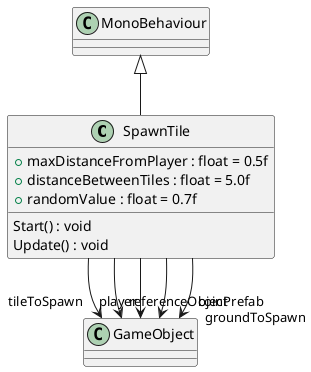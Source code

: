 @startuml
class SpawnTile {
    + maxDistanceFromPlayer : float = 0.5f
    + distanceBetweenTiles : float = 5.0f
    + randomValue : float = 0.7f
    Start() : void
    Update() : void
}
MonoBehaviour <|-- SpawnTile
SpawnTile --> "tileToSpawn" GameObject
SpawnTile --> "referenceObject" GameObject
SpawnTile --> "player" GameObject
SpawnTile --> "groundToSpawn" GameObject
SpawnTile --> "coinPrefab" GameObject
@enduml
